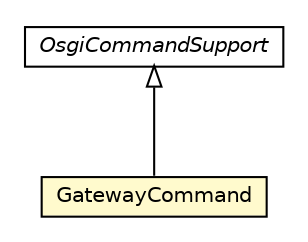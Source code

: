 #!/usr/local/bin/dot
#
# Class diagram 
# Generated by UMLGraph version R5_6-24-gf6e263 (http://www.umlgraph.org/)
#

digraph G {
	edge [fontname="Helvetica",fontsize=10,labelfontname="Helvetica",labelfontsize=10];
	node [fontname="Helvetica",fontsize=10,shape=plaintext];
	nodesep=0.25;
	ranksep=0.5;
	// org.universAAL.ri.gateway.osgi.GatewayCommand
	c4112147 [label=<<table title="org.universAAL.ri.gateway.osgi.GatewayCommand" border="0" cellborder="1" cellspacing="0" cellpadding="2" port="p" bgcolor="lemonChiffon" href="./GatewayCommand.html">
		<tr><td><table border="0" cellspacing="0" cellpadding="1">
<tr><td align="center" balign="center"> GatewayCommand </td></tr>
		</table></td></tr>
		</table>>, URL="./GatewayCommand.html", fontname="Helvetica", fontcolor="black", fontsize=10.0];
	//org.universAAL.ri.gateway.osgi.GatewayCommand extends org.apache.karaf.shell.console.OsgiCommandSupport
	c4112947:p -> c4112147:p [dir=back,arrowtail=empty];
	// org.apache.karaf.shell.console.OsgiCommandSupport
	c4112947 [label=<<table title="org.apache.karaf.shell.console.OsgiCommandSupport" border="0" cellborder="1" cellspacing="0" cellpadding="2" port="p" href="http://java.sun.com/j2se/1.4.2/docs/api/org/apache/karaf/shell/console/OsgiCommandSupport.html">
		<tr><td><table border="0" cellspacing="0" cellpadding="1">
<tr><td align="center" balign="center"><font face="Helvetica-Oblique"> OsgiCommandSupport </font></td></tr>
		</table></td></tr>
		</table>>, URL="http://java.sun.com/j2se/1.4.2/docs/api/org/apache/karaf/shell/console/OsgiCommandSupport.html", fontname="Helvetica", fontcolor="black", fontsize=10.0];
}

